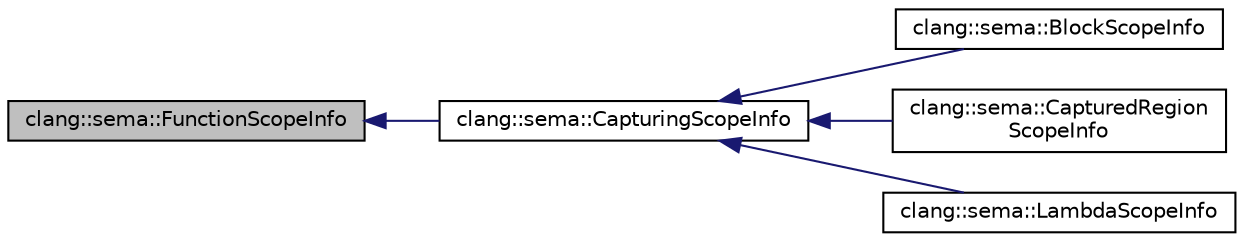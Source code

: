digraph "clang::sema::FunctionScopeInfo"
{
 // LATEX_PDF_SIZE
  bgcolor="transparent";
  edge [fontname="Helvetica",fontsize="10",labelfontname="Helvetica",labelfontsize="10"];
  node [fontname="Helvetica",fontsize="10",shape=record];
  rankdir="LR";
  Node1 [label="clang::sema::FunctionScopeInfo",height=0.2,width=0.4,color="black", fillcolor="grey75", style="filled", fontcolor="black",tooltip="Retains information about a function, method, or block that is currently being parsed."];
  Node1 -> Node2 [dir="back",color="midnightblue",fontsize="10",style="solid",fontname="Helvetica"];
  Node2 [label="clang::sema::CapturingScopeInfo",height=0.2,width=0.4,color="black",URL="$classclang_1_1sema_1_1CapturingScopeInfo.html",tooltip=" "];
  Node2 -> Node3 [dir="back",color="midnightblue",fontsize="10",style="solid",fontname="Helvetica"];
  Node3 [label="clang::sema::BlockScopeInfo",height=0.2,width=0.4,color="black",URL="$classclang_1_1sema_1_1BlockScopeInfo.html",tooltip="Retains information about a block that is currently being parsed."];
  Node2 -> Node4 [dir="back",color="midnightblue",fontsize="10",style="solid",fontname="Helvetica"];
  Node4 [label="clang::sema::CapturedRegion\lScopeInfo",height=0.2,width=0.4,color="black",URL="$classclang_1_1sema_1_1CapturedRegionScopeInfo.html",tooltip="Retains information about a captured region."];
  Node2 -> Node5 [dir="back",color="midnightblue",fontsize="10",style="solid",fontname="Helvetica"];
  Node5 [label="clang::sema::LambdaScopeInfo",height=0.2,width=0.4,color="black",URL="$classclang_1_1sema_1_1LambdaScopeInfo.html",tooltip=" "];
}
